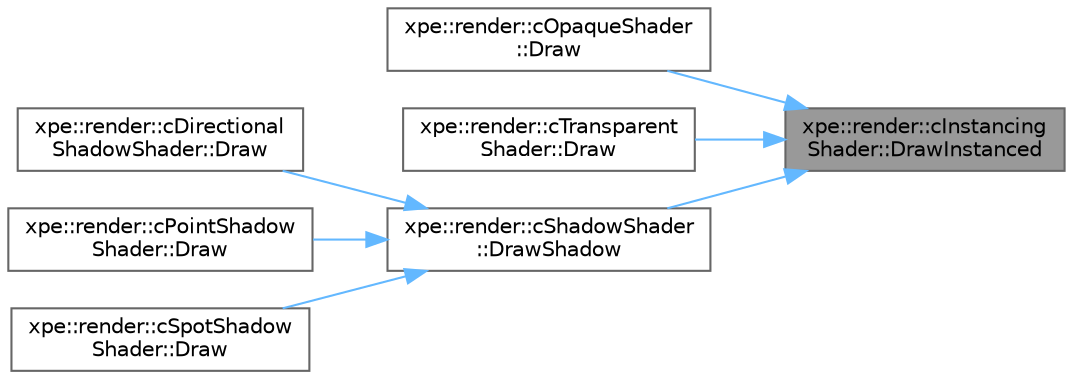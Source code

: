 digraph "xpe::render::cInstancingShader::DrawInstanced"
{
 // LATEX_PDF_SIZE
  bgcolor="transparent";
  edge [fontname=Helvetica,fontsize=10,labelfontname=Helvetica,labelfontsize=10];
  node [fontname=Helvetica,fontsize=10,shape=box,height=0.2,width=0.4];
  rankdir="RL";
  Node1 [id="Node000001",label="xpe::render::cInstancing\lShader::DrawInstanced",height=0.2,width=0.4,color="gray40", fillcolor="grey60", style="filled", fontcolor="black",tooltip=" "];
  Node1 -> Node2 [id="edge1_Node000001_Node000002",dir="back",color="steelblue1",style="solid",tooltip=" "];
  Node2 [id="Node000002",label="xpe::render::cOpaqueShader\l::Draw",height=0.2,width=0.4,color="grey40", fillcolor="white", style="filled",URL="$classxpe_1_1render_1_1c_opaque_shader.html#a7b7b6a8e853bb0188f55d26cc5ce23e4",tooltip=" "];
  Node1 -> Node3 [id="edge2_Node000001_Node000003",dir="back",color="steelblue1",style="solid",tooltip=" "];
  Node3 [id="Node000003",label="xpe::render::cTransparent\lShader::Draw",height=0.2,width=0.4,color="grey40", fillcolor="white", style="filled",URL="$classxpe_1_1render_1_1c_transparent_shader.html#a41136b4dbad82e1306bed55c264f3772",tooltip=" "];
  Node1 -> Node4 [id="edge3_Node000001_Node000004",dir="back",color="steelblue1",style="solid",tooltip=" "];
  Node4 [id="Node000004",label="xpe::render::cShadowShader\l::DrawShadow",height=0.2,width=0.4,color="grey40", fillcolor="white", style="filled",URL="$classxpe_1_1render_1_1c_shadow_shader.html#a96fe11cf22a10fcc79bd896e3237ae59",tooltip=" "];
  Node4 -> Node5 [id="edge4_Node000004_Node000005",dir="back",color="steelblue1",style="solid",tooltip=" "];
  Node5 [id="Node000005",label="xpe::render::cDirectional\lShadowShader::Draw",height=0.2,width=0.4,color="grey40", fillcolor="white", style="filled",URL="$classxpe_1_1render_1_1c_directional_shadow_shader.html#af7c943a5a94f8f5b5d9def4b96b418e8",tooltip=" "];
  Node4 -> Node6 [id="edge5_Node000004_Node000006",dir="back",color="steelblue1",style="solid",tooltip=" "];
  Node6 [id="Node000006",label="xpe::render::cPointShadow\lShader::Draw",height=0.2,width=0.4,color="grey40", fillcolor="white", style="filled",URL="$classxpe_1_1render_1_1c_point_shadow_shader.html#a1113634e6e17cea7bea8395707aa809b",tooltip=" "];
  Node4 -> Node7 [id="edge6_Node000004_Node000007",dir="back",color="steelblue1",style="solid",tooltip=" "];
  Node7 [id="Node000007",label="xpe::render::cSpotShadow\lShader::Draw",height=0.2,width=0.4,color="grey40", fillcolor="white", style="filled",URL="$classxpe_1_1render_1_1c_spot_shadow_shader.html#a110c7db6532938ddfb6a93f0a48b8439",tooltip=" "];
}
